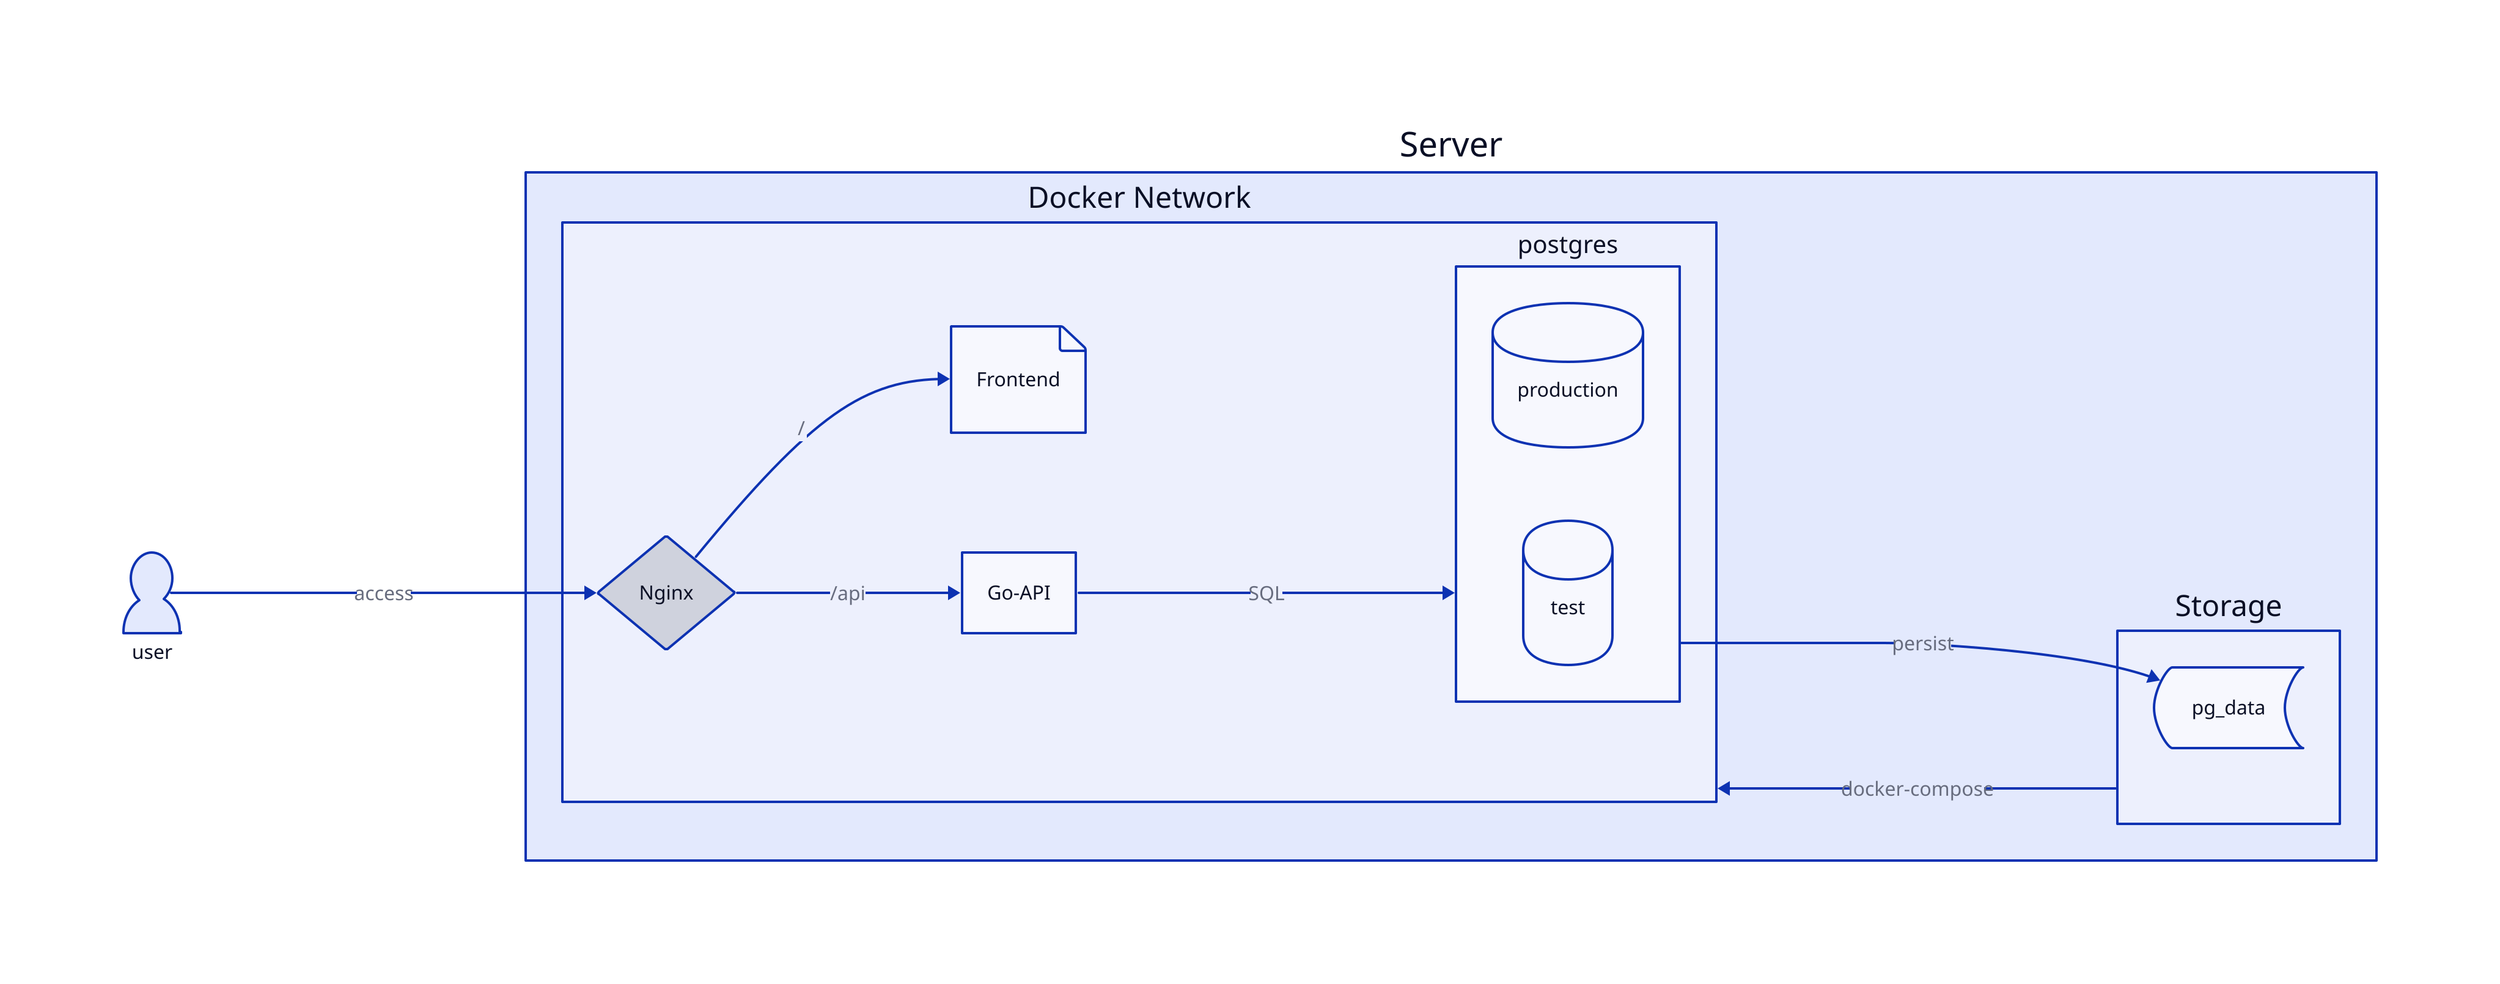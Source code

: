 Server: {
  Docker Network: {
    Nginx: {
      shape: diamond
    }
    Frontend: {
      shape: page
    }
    Go-API

    postgres: {
      production: {
        shape: cylinder
      }
      test: {
        shape: cylinder
      }
    }

    Nginx -> Go-API: /api
    Nginx -> Frontend: /
    Go-API -> postgres: SQL
  }
  Storage: {
    pg_data: {
      shape: stored_data
    }
  }
  Docker Network.postgres -> Storage.pg_data: persist
  Storage -> Docker Network: docker-compose
}
user: {
  shape: person
}
user -> Server.Docker Network.Nginx: access
direction: right
